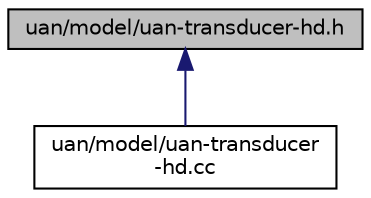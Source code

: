 digraph "uan/model/uan-transducer-hd.h"
{
  edge [fontname="Helvetica",fontsize="10",labelfontname="Helvetica",labelfontsize="10"];
  node [fontname="Helvetica",fontsize="10",shape=record];
  Node1 [label="uan/model/uan-transducer-hd.h",height=0.2,width=0.4,color="black", fillcolor="grey75", style="filled", fontcolor="black"];
  Node1 -> Node2 [dir="back",color="midnightblue",fontsize="10",style="solid"];
  Node2 [label="uan/model/uan-transducer\l-hd.cc",height=0.2,width=0.4,color="black", fillcolor="white", style="filled",URL="$d9/d0c/uan-transducer-hd_8cc.html"];
}
